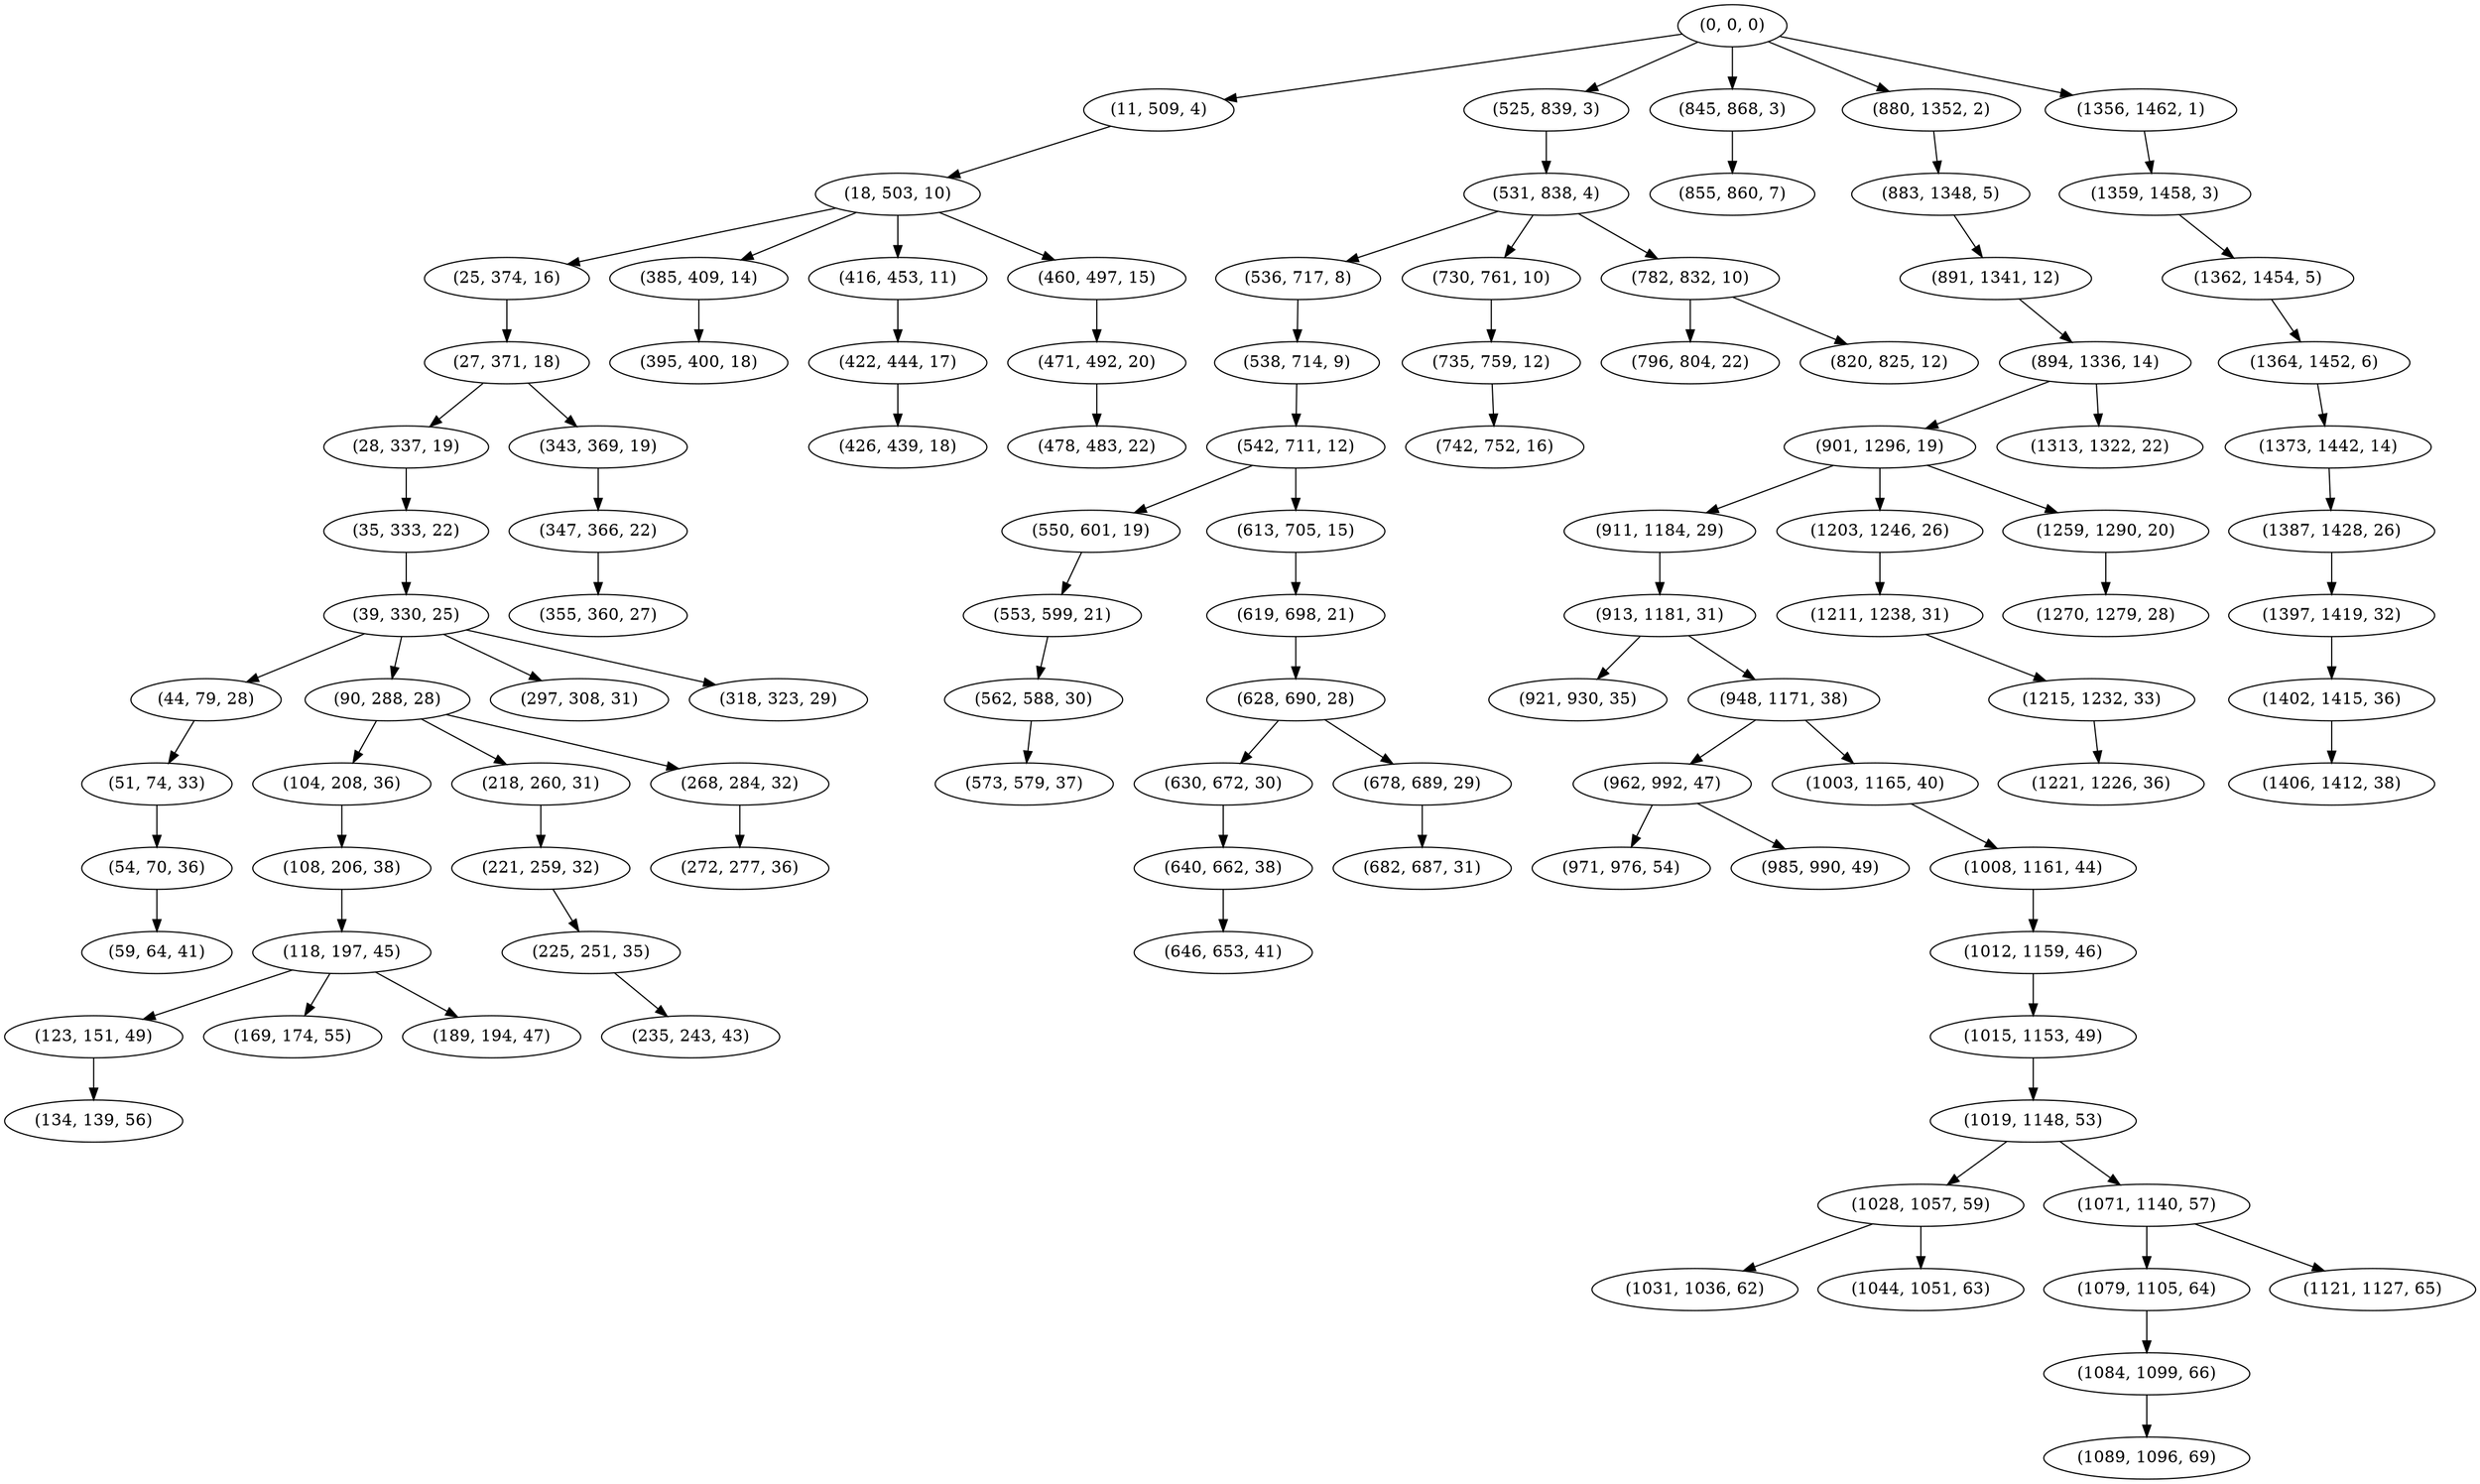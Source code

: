 digraph tree {
    "(0, 0, 0)";
    "(11, 509, 4)";
    "(18, 503, 10)";
    "(25, 374, 16)";
    "(27, 371, 18)";
    "(28, 337, 19)";
    "(35, 333, 22)";
    "(39, 330, 25)";
    "(44, 79, 28)";
    "(51, 74, 33)";
    "(54, 70, 36)";
    "(59, 64, 41)";
    "(90, 288, 28)";
    "(104, 208, 36)";
    "(108, 206, 38)";
    "(118, 197, 45)";
    "(123, 151, 49)";
    "(134, 139, 56)";
    "(169, 174, 55)";
    "(189, 194, 47)";
    "(218, 260, 31)";
    "(221, 259, 32)";
    "(225, 251, 35)";
    "(235, 243, 43)";
    "(268, 284, 32)";
    "(272, 277, 36)";
    "(297, 308, 31)";
    "(318, 323, 29)";
    "(343, 369, 19)";
    "(347, 366, 22)";
    "(355, 360, 27)";
    "(385, 409, 14)";
    "(395, 400, 18)";
    "(416, 453, 11)";
    "(422, 444, 17)";
    "(426, 439, 18)";
    "(460, 497, 15)";
    "(471, 492, 20)";
    "(478, 483, 22)";
    "(525, 839, 3)";
    "(531, 838, 4)";
    "(536, 717, 8)";
    "(538, 714, 9)";
    "(542, 711, 12)";
    "(550, 601, 19)";
    "(553, 599, 21)";
    "(562, 588, 30)";
    "(573, 579, 37)";
    "(613, 705, 15)";
    "(619, 698, 21)";
    "(628, 690, 28)";
    "(630, 672, 30)";
    "(640, 662, 38)";
    "(646, 653, 41)";
    "(678, 689, 29)";
    "(682, 687, 31)";
    "(730, 761, 10)";
    "(735, 759, 12)";
    "(742, 752, 16)";
    "(782, 832, 10)";
    "(796, 804, 22)";
    "(820, 825, 12)";
    "(845, 868, 3)";
    "(855, 860, 7)";
    "(880, 1352, 2)";
    "(883, 1348, 5)";
    "(891, 1341, 12)";
    "(894, 1336, 14)";
    "(901, 1296, 19)";
    "(911, 1184, 29)";
    "(913, 1181, 31)";
    "(921, 930, 35)";
    "(948, 1171, 38)";
    "(962, 992, 47)";
    "(971, 976, 54)";
    "(985, 990, 49)";
    "(1003, 1165, 40)";
    "(1008, 1161, 44)";
    "(1012, 1159, 46)";
    "(1015, 1153, 49)";
    "(1019, 1148, 53)";
    "(1028, 1057, 59)";
    "(1031, 1036, 62)";
    "(1044, 1051, 63)";
    "(1071, 1140, 57)";
    "(1079, 1105, 64)";
    "(1084, 1099, 66)";
    "(1089, 1096, 69)";
    "(1121, 1127, 65)";
    "(1203, 1246, 26)";
    "(1211, 1238, 31)";
    "(1215, 1232, 33)";
    "(1221, 1226, 36)";
    "(1259, 1290, 20)";
    "(1270, 1279, 28)";
    "(1313, 1322, 22)";
    "(1356, 1462, 1)";
    "(1359, 1458, 3)";
    "(1362, 1454, 5)";
    "(1364, 1452, 6)";
    "(1373, 1442, 14)";
    "(1387, 1428, 26)";
    "(1397, 1419, 32)";
    "(1402, 1415, 36)";
    "(1406, 1412, 38)";
    "(0, 0, 0)" -> "(11, 509, 4)";
    "(0, 0, 0)" -> "(525, 839, 3)";
    "(0, 0, 0)" -> "(845, 868, 3)";
    "(0, 0, 0)" -> "(880, 1352, 2)";
    "(0, 0, 0)" -> "(1356, 1462, 1)";
    "(11, 509, 4)" -> "(18, 503, 10)";
    "(18, 503, 10)" -> "(25, 374, 16)";
    "(18, 503, 10)" -> "(385, 409, 14)";
    "(18, 503, 10)" -> "(416, 453, 11)";
    "(18, 503, 10)" -> "(460, 497, 15)";
    "(25, 374, 16)" -> "(27, 371, 18)";
    "(27, 371, 18)" -> "(28, 337, 19)";
    "(27, 371, 18)" -> "(343, 369, 19)";
    "(28, 337, 19)" -> "(35, 333, 22)";
    "(35, 333, 22)" -> "(39, 330, 25)";
    "(39, 330, 25)" -> "(44, 79, 28)";
    "(39, 330, 25)" -> "(90, 288, 28)";
    "(39, 330, 25)" -> "(297, 308, 31)";
    "(39, 330, 25)" -> "(318, 323, 29)";
    "(44, 79, 28)" -> "(51, 74, 33)";
    "(51, 74, 33)" -> "(54, 70, 36)";
    "(54, 70, 36)" -> "(59, 64, 41)";
    "(90, 288, 28)" -> "(104, 208, 36)";
    "(90, 288, 28)" -> "(218, 260, 31)";
    "(90, 288, 28)" -> "(268, 284, 32)";
    "(104, 208, 36)" -> "(108, 206, 38)";
    "(108, 206, 38)" -> "(118, 197, 45)";
    "(118, 197, 45)" -> "(123, 151, 49)";
    "(118, 197, 45)" -> "(169, 174, 55)";
    "(118, 197, 45)" -> "(189, 194, 47)";
    "(123, 151, 49)" -> "(134, 139, 56)";
    "(218, 260, 31)" -> "(221, 259, 32)";
    "(221, 259, 32)" -> "(225, 251, 35)";
    "(225, 251, 35)" -> "(235, 243, 43)";
    "(268, 284, 32)" -> "(272, 277, 36)";
    "(343, 369, 19)" -> "(347, 366, 22)";
    "(347, 366, 22)" -> "(355, 360, 27)";
    "(385, 409, 14)" -> "(395, 400, 18)";
    "(416, 453, 11)" -> "(422, 444, 17)";
    "(422, 444, 17)" -> "(426, 439, 18)";
    "(460, 497, 15)" -> "(471, 492, 20)";
    "(471, 492, 20)" -> "(478, 483, 22)";
    "(525, 839, 3)" -> "(531, 838, 4)";
    "(531, 838, 4)" -> "(536, 717, 8)";
    "(531, 838, 4)" -> "(730, 761, 10)";
    "(531, 838, 4)" -> "(782, 832, 10)";
    "(536, 717, 8)" -> "(538, 714, 9)";
    "(538, 714, 9)" -> "(542, 711, 12)";
    "(542, 711, 12)" -> "(550, 601, 19)";
    "(542, 711, 12)" -> "(613, 705, 15)";
    "(550, 601, 19)" -> "(553, 599, 21)";
    "(553, 599, 21)" -> "(562, 588, 30)";
    "(562, 588, 30)" -> "(573, 579, 37)";
    "(613, 705, 15)" -> "(619, 698, 21)";
    "(619, 698, 21)" -> "(628, 690, 28)";
    "(628, 690, 28)" -> "(630, 672, 30)";
    "(628, 690, 28)" -> "(678, 689, 29)";
    "(630, 672, 30)" -> "(640, 662, 38)";
    "(640, 662, 38)" -> "(646, 653, 41)";
    "(678, 689, 29)" -> "(682, 687, 31)";
    "(730, 761, 10)" -> "(735, 759, 12)";
    "(735, 759, 12)" -> "(742, 752, 16)";
    "(782, 832, 10)" -> "(796, 804, 22)";
    "(782, 832, 10)" -> "(820, 825, 12)";
    "(845, 868, 3)" -> "(855, 860, 7)";
    "(880, 1352, 2)" -> "(883, 1348, 5)";
    "(883, 1348, 5)" -> "(891, 1341, 12)";
    "(891, 1341, 12)" -> "(894, 1336, 14)";
    "(894, 1336, 14)" -> "(901, 1296, 19)";
    "(894, 1336, 14)" -> "(1313, 1322, 22)";
    "(901, 1296, 19)" -> "(911, 1184, 29)";
    "(901, 1296, 19)" -> "(1203, 1246, 26)";
    "(901, 1296, 19)" -> "(1259, 1290, 20)";
    "(911, 1184, 29)" -> "(913, 1181, 31)";
    "(913, 1181, 31)" -> "(921, 930, 35)";
    "(913, 1181, 31)" -> "(948, 1171, 38)";
    "(948, 1171, 38)" -> "(962, 992, 47)";
    "(948, 1171, 38)" -> "(1003, 1165, 40)";
    "(962, 992, 47)" -> "(971, 976, 54)";
    "(962, 992, 47)" -> "(985, 990, 49)";
    "(1003, 1165, 40)" -> "(1008, 1161, 44)";
    "(1008, 1161, 44)" -> "(1012, 1159, 46)";
    "(1012, 1159, 46)" -> "(1015, 1153, 49)";
    "(1015, 1153, 49)" -> "(1019, 1148, 53)";
    "(1019, 1148, 53)" -> "(1028, 1057, 59)";
    "(1019, 1148, 53)" -> "(1071, 1140, 57)";
    "(1028, 1057, 59)" -> "(1031, 1036, 62)";
    "(1028, 1057, 59)" -> "(1044, 1051, 63)";
    "(1071, 1140, 57)" -> "(1079, 1105, 64)";
    "(1071, 1140, 57)" -> "(1121, 1127, 65)";
    "(1079, 1105, 64)" -> "(1084, 1099, 66)";
    "(1084, 1099, 66)" -> "(1089, 1096, 69)";
    "(1203, 1246, 26)" -> "(1211, 1238, 31)";
    "(1211, 1238, 31)" -> "(1215, 1232, 33)";
    "(1215, 1232, 33)" -> "(1221, 1226, 36)";
    "(1259, 1290, 20)" -> "(1270, 1279, 28)";
    "(1356, 1462, 1)" -> "(1359, 1458, 3)";
    "(1359, 1458, 3)" -> "(1362, 1454, 5)";
    "(1362, 1454, 5)" -> "(1364, 1452, 6)";
    "(1364, 1452, 6)" -> "(1373, 1442, 14)";
    "(1373, 1442, 14)" -> "(1387, 1428, 26)";
    "(1387, 1428, 26)" -> "(1397, 1419, 32)";
    "(1397, 1419, 32)" -> "(1402, 1415, 36)";
    "(1402, 1415, 36)" -> "(1406, 1412, 38)";
}
